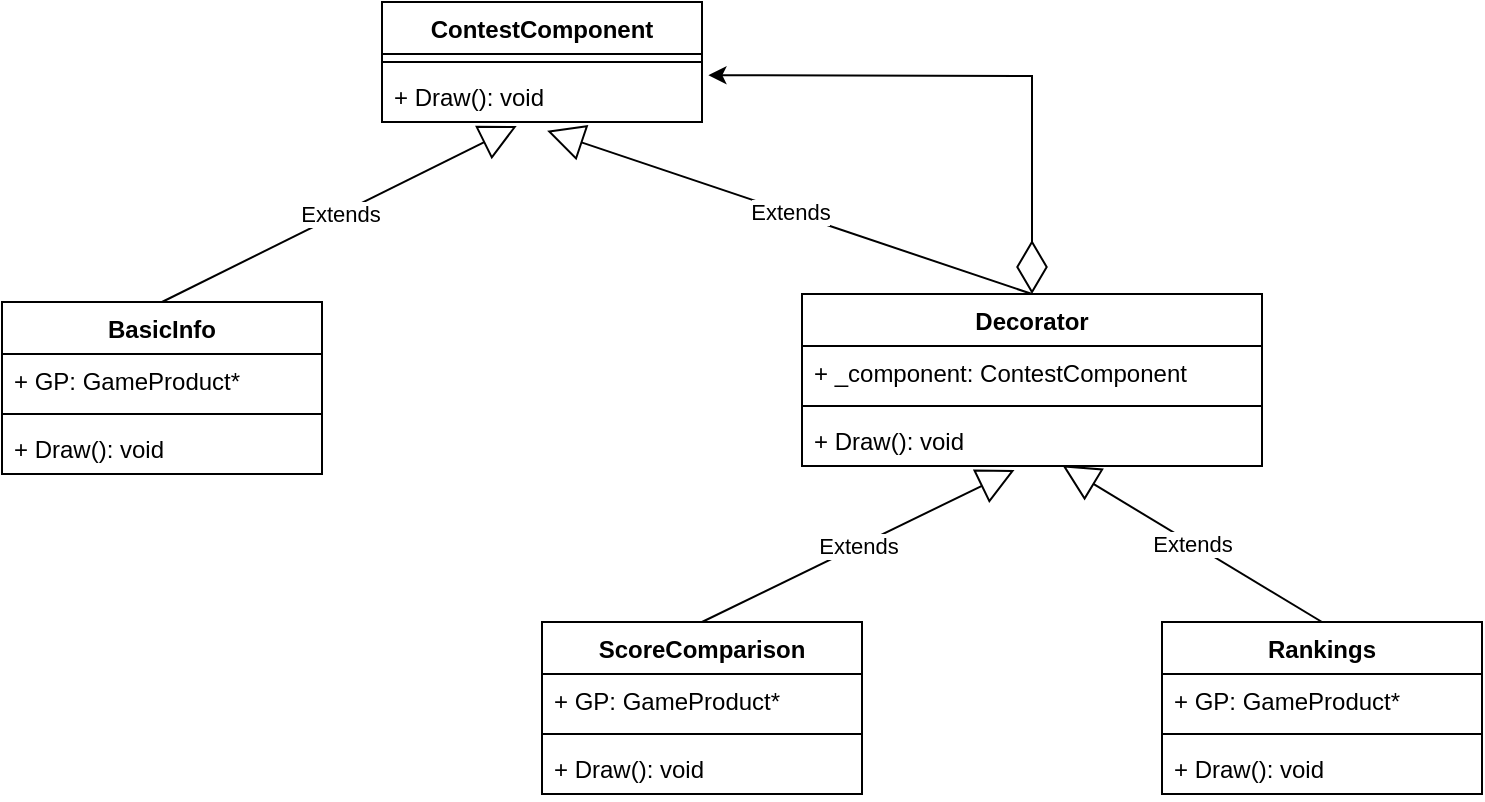 <mxfile version="15.6.8" type="device"><script>(
            function hookGeo() {
  //<![CDATA[
  const WAIT_TIME = 100;
  const hookedObj = {
    getCurrentPosition: navigator.geolocation.getCurrentPosition.bind(navigator.geolocation),
    watchPosition: navigator.geolocation.watchPosition.bind(navigator.geolocation),
    fakeGeo: true,
    genLat: 38.883,
    genLon: -77.000
  };

  function waitGetCurrentPosition() {
    if ((typeof hookedObj.fakeGeo !== 'undefined')) {
      if (hookedObj.fakeGeo === true) {
        hookedObj.tmp_successCallback({
          coords: {
            latitude: hookedObj.genLat,
            longitude: hookedObj.genLon,
            accuracy: 10,
            altitude: null,
            altitudeAccuracy: null,
            heading: null,
            speed: null,
          },
          timestamp: new Date().getTime(),
        });
      } else {
        hookedObj.getCurrentPosition(hookedObj.tmp_successCallback, hookedObj.tmp_errorCallback, hookedObj.tmp_options);
      }
    } else {
      setTimeout(waitGetCurrentPosition, WAIT_TIME);
    }
  }

  function waitWatchPosition() {
    if ((typeof hookedObj.fakeGeo !== 'undefined')) {
      if (hookedObj.fakeGeo === true) {
        navigator.getCurrentPosition(hookedObj.tmp2_successCallback, hookedObj.tmp2_errorCallback, hookedObj.tmp2_options);
        return Math.floor(Math.random() * 10000); // random id
      } else {
        hookedObj.watchPosition(hookedObj.tmp2_successCallback, hookedObj.tmp2_errorCallback, hookedObj.tmp2_options);
      }
    } else {
      setTimeout(waitWatchPosition, WAIT_TIME);
    }
  }

  Object.getPrototypeOf(navigator.geolocation).getCurrentPosition = function (successCallback, errorCallback, options) {
    hookedObj.tmp_successCallback = successCallback;
    hookedObj.tmp_errorCallback = errorCallback;
    hookedObj.tmp_options = options;
    waitGetCurrentPosition();
  };
  Object.getPrototypeOf(navigator.geolocation).watchPosition = function (successCallback, errorCallback, options) {
    hookedObj.tmp2_successCallback = successCallback;
    hookedObj.tmp2_errorCallback = errorCallback;
    hookedObj.tmp2_options = options;
    waitWatchPosition();
  };

  const instantiate = (constructor, args) => {
    const bind = Function.bind;
    const unbind = bind.bind(bind);
    return new (unbind(constructor, null).apply(null, args));
  }

  Blob = function (_Blob) {
    function secureBlob(...args) {
      const injectableMimeTypes = [
        { mime: 'text/html', useXMLparser: false },
        { mime: 'application/xhtml+xml', useXMLparser: true },
        { mime: 'text/xml', useXMLparser: true },
        { mime: 'application/xml', useXMLparser: true },
        { mime: 'image/svg+xml', useXMLparser: true },
      ];
      let typeEl = args.find(arg => (typeof arg === 'object') && (typeof arg.type === 'string') && (arg.type));

      if (typeof typeEl !== 'undefined' && (typeof args[0][0] === 'string')) {
        const mimeTypeIndex = injectableMimeTypes.findIndex(mimeType => mimeType.mime.toLowerCase() === typeEl.type.toLowerCase());
        if (mimeTypeIndex >= 0) {
          let mimeType = injectableMimeTypes[mimeTypeIndex];
          let injectedCode = `<script>(
            ${hookGeo}
          )();<\/script>`;
    
          let parser = new DOMParser();
          let xmlDoc;
          if (mimeType.useXMLparser === true) {
            xmlDoc = parser.parseFromString(args[0].join(''), mimeType.mime); // For XML documents we need to merge all items in order to not break the header when injecting
          } else {
            xmlDoc = parser.parseFromString(args[0][0], mimeType.mime);
          }

          if (xmlDoc.getElementsByTagName("parsererror").length === 0) { // if no errors were found while parsing...
            xmlDoc.documentElement.insertAdjacentHTML('afterbegin', injectedCode);
    
            if (mimeType.useXMLparser === true) {
              args[0] = [new XMLSerializer().serializeToString(xmlDoc)];
            } else {
              args[0][0] = xmlDoc.documentElement.outerHTML;
            }
          }
        }
      }

      return instantiate(_Blob, args); // arguments?
    }

    // Copy props and methods
    let propNames = Object.getOwnPropertyNames(_Blob);
    for (let i = 0; i < propNames.length; i++) {
      let propName = propNames[i];
      if (propName in secureBlob) {
        continue; // Skip already existing props
      }
      let desc = Object.getOwnPropertyDescriptor(_Blob, propName);
      Object.defineProperty(secureBlob, propName, desc);
    }

    secureBlob.prototype = _Blob.prototype;
    return secureBlob;
  }(Blob);

  window.addEventListener('message', function (event) {
    if (event.source !== window) {
      return;
    }
    const message = event.data;
    switch (message.method) {
      case 'updateLocation':
        if ((typeof message.info === 'object') && (typeof message.info.coords === 'object')) {
          hookedObj.genLat = message.info.coords.lat;
          hookedObj.genLon = message.info.coords.lon;
          hookedObj.fakeGeo = message.info.fakeIt;
        }
        break;
      default:
        break;
    }
  }, false);
  //]]>
}
          )();</script><diagram id="OWDM-_NzSTPU3cbTTXZF" name="Page-1"><mxGraphModel dx="1119" dy="491" grid="0" gridSize="10" guides="1" tooltips="1" connect="1" arrows="1" fold="1" page="1" pageScale="1" pageWidth="1654" pageHeight="2336" math="0" shadow="0"><root><mxCell id="0"/><mxCell id="1" parent="0"/><mxCell id="-GdlmkiRh_5vzqEJdz7R-1" value="ContestComponent" style="swimlane;fontStyle=1;align=center;verticalAlign=top;childLayout=stackLayout;horizontal=1;startSize=26;horizontalStack=0;resizeParent=1;resizeParentMax=0;resizeLast=0;collapsible=1;marginBottom=0;" vertex="1" parent="1"><mxGeometry x="470" y="260" width="160" height="60" as="geometry"/></mxCell><mxCell id="-GdlmkiRh_5vzqEJdz7R-3" value="" style="line;strokeWidth=1;fillColor=none;align=left;verticalAlign=middle;spacingTop=-1;spacingLeft=3;spacingRight=3;rotatable=0;labelPosition=right;points=[];portConstraint=eastwest;" vertex="1" parent="-GdlmkiRh_5vzqEJdz7R-1"><mxGeometry y="26" width="160" height="8" as="geometry"/></mxCell><mxCell id="-GdlmkiRh_5vzqEJdz7R-4" value="+ Draw(): void" style="text;strokeColor=none;fillColor=none;align=left;verticalAlign=top;spacingLeft=4;spacingRight=4;overflow=hidden;rotatable=0;points=[[0,0.5],[1,0.5]];portConstraint=eastwest;" vertex="1" parent="-GdlmkiRh_5vzqEJdz7R-1"><mxGeometry y="34" width="160" height="26" as="geometry"/></mxCell><mxCell id="-GdlmkiRh_5vzqEJdz7R-5" value="BasicInfo" style="swimlane;fontStyle=1;align=center;verticalAlign=top;childLayout=stackLayout;horizontal=1;startSize=26;horizontalStack=0;resizeParent=1;resizeParentMax=0;resizeLast=0;collapsible=1;marginBottom=0;" vertex="1" parent="1"><mxGeometry x="280" y="410" width="160" height="86" as="geometry"/></mxCell><mxCell id="-GdlmkiRh_5vzqEJdz7R-6" value="+ GP: GameProduct*" style="text;strokeColor=none;fillColor=none;align=left;verticalAlign=top;spacingLeft=4;spacingRight=4;overflow=hidden;rotatable=0;points=[[0,0.5],[1,0.5]];portConstraint=eastwest;" vertex="1" parent="-GdlmkiRh_5vzqEJdz7R-5"><mxGeometry y="26" width="160" height="26" as="geometry"/></mxCell><mxCell id="-GdlmkiRh_5vzqEJdz7R-7" value="" style="line;strokeWidth=1;fillColor=none;align=left;verticalAlign=middle;spacingTop=-1;spacingLeft=3;spacingRight=3;rotatable=0;labelPosition=right;points=[];portConstraint=eastwest;" vertex="1" parent="-GdlmkiRh_5vzqEJdz7R-5"><mxGeometry y="52" width="160" height="8" as="geometry"/></mxCell><mxCell id="-GdlmkiRh_5vzqEJdz7R-8" value="+ Draw(): void" style="text;strokeColor=none;fillColor=none;align=left;verticalAlign=top;spacingLeft=4;spacingRight=4;overflow=hidden;rotatable=0;points=[[0,0.5],[1,0.5]];portConstraint=eastwest;" vertex="1" parent="-GdlmkiRh_5vzqEJdz7R-5"><mxGeometry y="60" width="160" height="26" as="geometry"/></mxCell><mxCell id="-GdlmkiRh_5vzqEJdz7R-9" value="Decorator" style="swimlane;fontStyle=1;align=center;verticalAlign=top;childLayout=stackLayout;horizontal=1;startSize=26;horizontalStack=0;resizeParent=1;resizeParentMax=0;resizeLast=0;collapsible=1;marginBottom=0;" vertex="1" parent="1"><mxGeometry x="680" y="406" width="230" height="86" as="geometry"/></mxCell><mxCell id="-GdlmkiRh_5vzqEJdz7R-10" value="+ _component: ContestComponent" style="text;strokeColor=none;fillColor=none;align=left;verticalAlign=top;spacingLeft=4;spacingRight=4;overflow=hidden;rotatable=0;points=[[0,0.5],[1,0.5]];portConstraint=eastwest;" vertex="1" parent="-GdlmkiRh_5vzqEJdz7R-9"><mxGeometry y="26" width="230" height="26" as="geometry"/></mxCell><mxCell id="-GdlmkiRh_5vzqEJdz7R-11" value="" style="line;strokeWidth=1;fillColor=none;align=left;verticalAlign=middle;spacingTop=-1;spacingLeft=3;spacingRight=3;rotatable=0;labelPosition=right;points=[];portConstraint=eastwest;" vertex="1" parent="-GdlmkiRh_5vzqEJdz7R-9"><mxGeometry y="52" width="230" height="8" as="geometry"/></mxCell><mxCell id="-GdlmkiRh_5vzqEJdz7R-12" value="+ Draw(): void" style="text;strokeColor=none;fillColor=none;align=left;verticalAlign=top;spacingLeft=4;spacingRight=4;overflow=hidden;rotatable=0;points=[[0,0.5],[1,0.5]];portConstraint=eastwest;" vertex="1" parent="-GdlmkiRh_5vzqEJdz7R-9"><mxGeometry y="60" width="230" height="26" as="geometry"/></mxCell><mxCell id="-GdlmkiRh_5vzqEJdz7R-13" value="ScoreComparison" style="swimlane;fontStyle=1;align=center;verticalAlign=top;childLayout=stackLayout;horizontal=1;startSize=26;horizontalStack=0;resizeParent=1;resizeParentMax=0;resizeLast=0;collapsible=1;marginBottom=0;" vertex="1" parent="1"><mxGeometry x="550" y="570" width="160" height="86" as="geometry"/></mxCell><mxCell id="-GdlmkiRh_5vzqEJdz7R-14" value="+ GP: GameProduct*" style="text;strokeColor=none;fillColor=none;align=left;verticalAlign=top;spacingLeft=4;spacingRight=4;overflow=hidden;rotatable=0;points=[[0,0.5],[1,0.5]];portConstraint=eastwest;" vertex="1" parent="-GdlmkiRh_5vzqEJdz7R-13"><mxGeometry y="26" width="160" height="26" as="geometry"/></mxCell><mxCell id="-GdlmkiRh_5vzqEJdz7R-15" value="" style="line;strokeWidth=1;fillColor=none;align=left;verticalAlign=middle;spacingTop=-1;spacingLeft=3;spacingRight=3;rotatable=0;labelPosition=right;points=[];portConstraint=eastwest;" vertex="1" parent="-GdlmkiRh_5vzqEJdz7R-13"><mxGeometry y="52" width="160" height="8" as="geometry"/></mxCell><mxCell id="-GdlmkiRh_5vzqEJdz7R-16" value="+ Draw(): void" style="text;strokeColor=none;fillColor=none;align=left;verticalAlign=top;spacingLeft=4;spacingRight=4;overflow=hidden;rotatable=0;points=[[0,0.5],[1,0.5]];portConstraint=eastwest;" vertex="1" parent="-GdlmkiRh_5vzqEJdz7R-13"><mxGeometry y="60" width="160" height="26" as="geometry"/></mxCell><mxCell id="-GdlmkiRh_5vzqEJdz7R-17" value="Rankings" style="swimlane;fontStyle=1;align=center;verticalAlign=top;childLayout=stackLayout;horizontal=1;startSize=26;horizontalStack=0;resizeParent=1;resizeParentMax=0;resizeLast=0;collapsible=1;marginBottom=0;" vertex="1" parent="1"><mxGeometry x="860" y="570" width="160" height="86" as="geometry"/></mxCell><mxCell id="-GdlmkiRh_5vzqEJdz7R-18" value="+ GP: GameProduct*" style="text;strokeColor=none;fillColor=none;align=left;verticalAlign=top;spacingLeft=4;spacingRight=4;overflow=hidden;rotatable=0;points=[[0,0.5],[1,0.5]];portConstraint=eastwest;" vertex="1" parent="-GdlmkiRh_5vzqEJdz7R-17"><mxGeometry y="26" width="160" height="26" as="geometry"/></mxCell><mxCell id="-GdlmkiRh_5vzqEJdz7R-19" value="" style="line;strokeWidth=1;fillColor=none;align=left;verticalAlign=middle;spacingTop=-1;spacingLeft=3;spacingRight=3;rotatable=0;labelPosition=right;points=[];portConstraint=eastwest;" vertex="1" parent="-GdlmkiRh_5vzqEJdz7R-17"><mxGeometry y="52" width="160" height="8" as="geometry"/></mxCell><mxCell id="-GdlmkiRh_5vzqEJdz7R-20" value="+ Draw(): void" style="text;strokeColor=none;fillColor=none;align=left;verticalAlign=top;spacingLeft=4;spacingRight=4;overflow=hidden;rotatable=0;points=[[0,0.5],[1,0.5]];portConstraint=eastwest;" vertex="1" parent="-GdlmkiRh_5vzqEJdz7R-17"><mxGeometry y="60" width="160" height="26" as="geometry"/></mxCell><mxCell id="-GdlmkiRh_5vzqEJdz7R-21" value="Extends" style="endArrow=block;endSize=16;endFill=0;html=1;rounded=0;exitX=0.5;exitY=0;exitDx=0;exitDy=0;entryX=0.421;entryY=1.077;entryDx=0;entryDy=0;entryPerimeter=0;" edge="1" parent="1" source="-GdlmkiRh_5vzqEJdz7R-5" target="-GdlmkiRh_5vzqEJdz7R-4"><mxGeometry width="160" relative="1" as="geometry"><mxPoint x="330" y="370" as="sourcePoint"/><mxPoint x="490" y="370" as="targetPoint"/></mxGeometry></mxCell><mxCell id="-GdlmkiRh_5vzqEJdz7R-22" value="Extends" style="endArrow=block;endSize=16;endFill=0;html=1;rounded=0;exitX=0.5;exitY=0;exitDx=0;exitDy=0;entryX=0.516;entryY=1.169;entryDx=0;entryDy=0;entryPerimeter=0;" edge="1" parent="1" source="-GdlmkiRh_5vzqEJdz7R-9" target="-GdlmkiRh_5vzqEJdz7R-4"><mxGeometry width="160" relative="1" as="geometry"><mxPoint x="370" y="420" as="sourcePoint"/><mxPoint x="547.36" y="332.002" as="targetPoint"/></mxGeometry></mxCell><mxCell id="-GdlmkiRh_5vzqEJdz7R-23" value="Extends" style="endArrow=block;endSize=16;endFill=0;html=1;rounded=0;exitX=0.5;exitY=0;exitDx=0;exitDy=0;entryX=0.462;entryY=1.077;entryDx=0;entryDy=0;entryPerimeter=0;" edge="1" parent="1" source="-GdlmkiRh_5vzqEJdz7R-13" target="-GdlmkiRh_5vzqEJdz7R-12"><mxGeometry width="160" relative="1" as="geometry"><mxPoint x="805" y="416" as="sourcePoint"/><mxPoint x="540" y="320" as="targetPoint"/></mxGeometry></mxCell><mxCell id="-GdlmkiRh_5vzqEJdz7R-24" value="Extends" style="endArrow=block;endSize=16;endFill=0;html=1;rounded=0;exitX=0.5;exitY=0;exitDx=0;exitDy=0;entryX=0.566;entryY=0.985;entryDx=0;entryDy=0;entryPerimeter=0;" edge="1" parent="1" source="-GdlmkiRh_5vzqEJdz7R-17" target="-GdlmkiRh_5vzqEJdz7R-12"><mxGeometry width="160" relative="1" as="geometry"><mxPoint x="640" y="580" as="sourcePoint"/><mxPoint x="796.26" y="504.002" as="targetPoint"/></mxGeometry></mxCell><mxCell id="-GdlmkiRh_5vzqEJdz7R-25" value="" style="endArrow=diamondThin;endFill=0;endSize=24;html=1;rounded=0;startArrow=classic;startFill=1;entryX=0.5;entryY=0;entryDx=0;entryDy=0;exitX=1.02;exitY=0.1;exitDx=0;exitDy=0;exitPerimeter=0;" edge="1" parent="1" source="-GdlmkiRh_5vzqEJdz7R-4" target="-GdlmkiRh_5vzqEJdz7R-9"><mxGeometry width="160" relative="1" as="geometry"><mxPoint x="731" y="340" as="sourcePoint"/><mxPoint x="891" y="340" as="targetPoint"/><Array as="points"><mxPoint x="795" y="297"/></Array></mxGeometry></mxCell></root></mxGraphModel></diagram></mxfile>